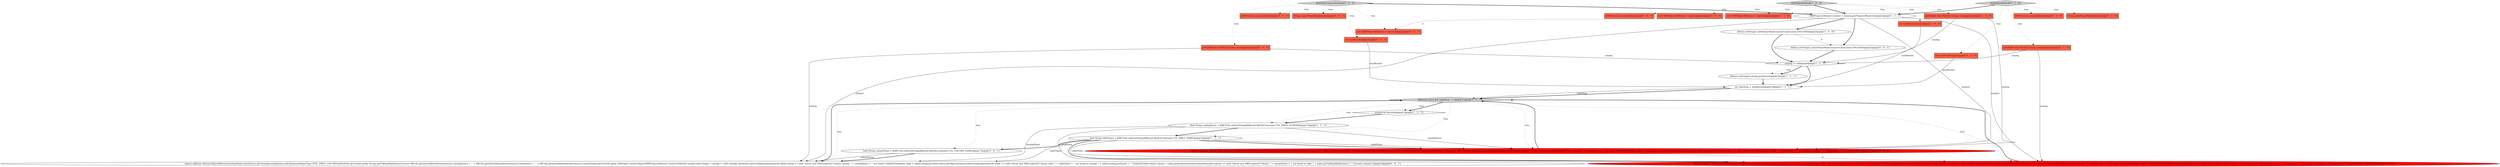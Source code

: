 digraph {
4 [style = filled, label = "@Nullable final MySQLCatalog catalog@@@2@@@['1', '0', '0']", fillcolor = tomato, shape = box image = "AAA0AAABBB1BBB"];
22 [style = filled, label = "objects.add(new AbstractObjectReference(columnName,dataSource.getCatalog(catalogName),null,RelationalObjectType.TYPE_TABLE_COLUMN){@NotNull @Override public String getFullQualifiedName(){return DBUtils.getQuotedIdentifier(dataSource,catalogName) + '.' + DBUtils.getQuotedIdentifier(dataSource,tableName) + '.' + DBUtils.getQuotedIdentifier(dataSource,columnName)}@Override public DBSObject resolveObject(DBRProgressMonitor monitor){MySQLCatalog tableCatalog = catalog != null? catalog: dataSource.getCatalog(catalogName)if (tableCatalog == null) {throw new DBException(\"Column catalog '\" + catalogName + \"' not found\")}MySQLTableBase table = tableCatalog.getTableCache().getObject(monitor,tableCatalog,tableName)if (table == null) {throw new DBException(\"Column table '\" + tableName + \"' not found in catalog '\" + tableCatalog.getName() + \"'\")}MySQLTableColumn column = table.getAttribute(monitor,columnName)if (column == null) {throw new DBException(\"Column '\" + columnName + \"' not found in table '\" + table.getFullQualifiedName() + \"'\")}return column}})@@@18@@@['0', '0', '1']", fillcolor = white, shape = ellipse image = "AAA0AAABBB3BBB"];
15 [style = filled, label = "final String tableName = JDBCUtils.safeGetString(dbResult,MySQLConstants.COL_TABLE_NAME)@@@16@@@['1', '1', '1']", fillcolor = white, shape = ellipse image = "AAA0AAABBB1BBB"];
21 [style = filled, label = "int maxResults@@@2@@@['0', '1', '0']", fillcolor = tomato, shape = box image = "AAA0AAABBB2BBB"];
11 [style = filled, label = "int tableNum = maxResults@@@10@@@['1', '1', '1']", fillcolor = white, shape = ellipse image = "AAA0AAABBB1BBB"];
18 [style = filled, label = "JDBCSession session@@@2@@@['0', '1', '0']", fillcolor = tomato, shape = box image = "AAA0AAABBB2BBB"];
30 [style = filled, label = "List<DBSObjectReference> objects@@@2@@@['0', '0', '1']", fillcolor = tomato, shape = box image = "AAA0AAABBB3BBB"];
7 [style = filled, label = "int maxResults@@@2@@@['1', '0', '0']", fillcolor = tomato, shape = box image = "AAA0AAABBB1BBB"];
1 [style = filled, label = "DBRProgressMonitor monitor = session.getProgressMonitor()@@@3@@@['1', '1', '1']", fillcolor = white, shape = ellipse image = "AAA0AAABBB1BBB"];
0 [style = filled, label = "JDBCSession session@@@2@@@['1', '0', '0']", fillcolor = tomato, shape = box image = "AAA0AAABBB1BBB"];
26 [style = filled, label = "@Nullable final MySQLCatalog catalog@@@2@@@['0', '0', '1']", fillcolor = tomato, shape = box image = "AAA0AAABBB3BBB"];
13 [style = filled, label = "findTablesByMask['1', '0', '0']", fillcolor = lightgray, shape = diamond image = "AAA0AAABBB1BBB"];
2 [style = filled, label = "dbResult.next() && tableNum-- > 0@@@11@@@['1', '1', '1']", fillcolor = lightgray, shape = diamond image = "AAA0AAABBB1BBB"];
20 [style = filled, label = "objects.add(new AbstractObjectReference(tableName,dataSource.getCatalog(catalogName),null,,RelationalObjectType.TYPE_TABLE){@Override public DBSObject resolveObject(DBRProgressMonitor monitor){MySQLCatalog tableCatalog = catalog != null? catalog: dataSource.getCatalog(catalogName)if (tableCatalog == null) {throw new DBException(\"Table catalog '\" + catalogName + \"' not found\")}MySQLTableBase table = tableCatalog.getTableCache().getObject(monitor,tableCatalog,tableName)if (table == null) {throw new DBException(\"Table '\" + tableName + \"' not found in catalog '\" + catalogName + \"'\")}return table}})@@@17@@@['0', '1', '0']", fillcolor = red, shape = ellipse image = "AAA1AAABBB2BBB"];
29 [style = filled, label = "findTableColumnsByMask['0', '0', '1']", fillcolor = lightgray, shape = diamond image = "AAA0AAABBB3BBB"];
23 [style = filled, label = "final String columnName = JDBCUtils.safeGetString(dbResult,MySQLConstants.COL_COLUMN_NAME)@@@17@@@['0', '0', '1']", fillcolor = white, shape = ellipse image = "AAA0AAABBB3BBB"];
17 [style = filled, label = "@Nullable final MySQLCatalog catalog@@@2@@@['0', '1', '0']", fillcolor = tomato, shape = box image = "AAA0AAABBB2BBB"];
24 [style = filled, label = "dbStat.setString(1,constrNameMask.toLowerCase(Locale.ENGLISH))@@@5@@@['0', '0', '1']", fillcolor = white, shape = ellipse image = "AAA0AAABBB3BBB"];
14 [style = filled, label = "List<DBSObjectReference> objects@@@2@@@['1', '1', '0']", fillcolor = tomato, shape = box image = "AAA0AAABBB1BBB"];
8 [style = filled, label = "monitor.isCanceled()@@@12@@@['1', '1', '1']", fillcolor = white, shape = diamond image = "AAA0AAABBB1BBB"];
10 [style = filled, label = "dbStat.setString(1,tableNameMask.toLowerCase(Locale.ENGLISH))@@@5@@@['1', '1', '0']", fillcolor = white, shape = ellipse image = "AAA0AAABBB1BBB"];
6 [style = filled, label = "catalog != null@@@6@@@['1', '1', '1']", fillcolor = white, shape = diamond image = "AAA0AAABBB1BBB"];
19 [style = filled, label = "findTablesByMask['0', '1', '0']", fillcolor = lightgray, shape = diamond image = "AAA0AAABBB2BBB"];
16 [style = filled, label = "String tableNameMask@@@2@@@['0', '1', '0']", fillcolor = tomato, shape = box image = "AAA0AAABBB2BBB"];
25 [style = filled, label = "JDBCSession session@@@2@@@['0', '0', '1']", fillcolor = tomato, shape = box image = "AAA0AAABBB3BBB"];
28 [style = filled, label = "String constrNameMask@@@2@@@['0', '0', '1']", fillcolor = tomato, shape = box image = "AAA0AAABBB3BBB"];
27 [style = filled, label = "int maxResults@@@2@@@['0', '0', '1']", fillcolor = tomato, shape = box image = "AAA0AAABBB3BBB"];
9 [style = filled, label = "dbStat.setString(2,catalog.getName())@@@7@@@['1', '1', '1']", fillcolor = white, shape = ellipse image = "AAA0AAABBB1BBB"];
3 [style = filled, label = "final String catalogName = JDBCUtils.safeGetString(dbResult,MySQLConstants.COL_TABLE_SCHEMA)@@@15@@@['1', '1', '1']", fillcolor = white, shape = ellipse image = "AAA0AAABBB1BBB"];
5 [style = filled, label = "List<DBSObjectReference> objects@@@2@@@['1', '0', '0']", fillcolor = tomato, shape = box image = "AAA0AAABBB1BBB"];
12 [style = filled, label = "objects.add(new AbstractObjectReference(tableName,dataSource.getCatalog(catalogName),null,RelationalObjectType.TYPE_TABLE){@Override public DBSObject resolveObject(DBRProgressMonitor monitor){MySQLCatalog tableCatalog = catalog != null? catalog: dataSource.getCatalog(catalogName)if (tableCatalog == null) {throw new DBException(\"Table catalog '\" + catalogName + \"' not found\")}MySQLTableBase table = tableCatalog.getTableCache().getObject(monitor,tableCatalog,tableName)if (table == null) {throw new DBException(\"Table '\" + tableName + \"' not found in catalog '\" + catalogName + \"'\")}return table}})@@@17@@@['1', '0', '0']", fillcolor = red, shape = ellipse image = "AAA1AAABBB1BBB"];
2->3 [style = dotted, label="true"];
2->20 [style = dotted, label="true"];
1->22 [style = solid, label="monitor"];
4->6 [style = solid, label="catalog"];
3->20 [style = solid, label="catalogName"];
15->23 [style = bold, label=""];
19->14 [style = dotted, label="true"];
22->2 [style = bold, label=""];
9->11 [style = bold, label=""];
15->20 [style = solid, label="tableName"];
12->20 [style = dashed, label="0"];
2->22 [style = dotted, label="true"];
2->8 [style = dotted, label="true"];
19->17 [style = dotted, label="true"];
29->27 [style = dotted, label="true"];
21->11 [style = solid, label="maxResults"];
8->3 [style = bold, label=""];
19->18 [style = dotted, label="true"];
2->15 [style = dotted, label="true"];
15->22 [style = solid, label="tableName"];
2->23 [style = dotted, label="true"];
13->5 [style = dotted, label="true"];
3->15 [style = bold, label=""];
19->21 [style = dotted, label="true"];
13->7 [style = dotted, label="true"];
29->26 [style = dotted, label="true"];
10->6 [style = bold, label=""];
11->2 [style = bold, label=""];
15->12 [style = solid, label="tableName"];
13->1 [style = bold, label=""];
26->6 [style = solid, label="catalog"];
4->12 [style = solid, label="catalog"];
20->2 [style = bold, label=""];
13->4 [style = dotted, label="true"];
3->22 [style = solid, label="catalogName"];
19->1 [style = bold, label=""];
7->11 [style = solid, label="maxResults"];
1->20 [style = solid, label="monitor"];
12->2 [style = bold, label=""];
29->25 [style = dotted, label="true"];
23->22 [style = bold, label=""];
1->12 [style = solid, label="monitor"];
29->28 [style = dotted, label="true"];
6->9 [style = dotted, label="true"];
13->0 [style = dotted, label="true"];
1->24 [style = bold, label=""];
15->20 [style = bold, label=""];
6->11 [style = bold, label=""];
17->6 [style = solid, label="catalog"];
14->30 [style = dashed, label="0"];
19->16 [style = dotted, label="true"];
29->30 [style = dotted, label="true"];
2->12 [style = dotted, label="true"];
11->2 [style = solid, label="tableNum"];
26->22 [style = solid, label="catalog"];
27->11 [style = solid, label="maxResults"];
15->12 [style = bold, label=""];
17->20 [style = solid, label="catalog"];
29->1 [style = bold, label=""];
6->9 [style = bold, label=""];
24->6 [style = bold, label=""];
1->10 [style = bold, label=""];
13->14 [style = dotted, label="true"];
10->24 [style = dashed, label="0"];
23->22 [style = solid, label="columnName"];
3->12 [style = solid, label="catalogName"];
2->8 [style = bold, label=""];
}
